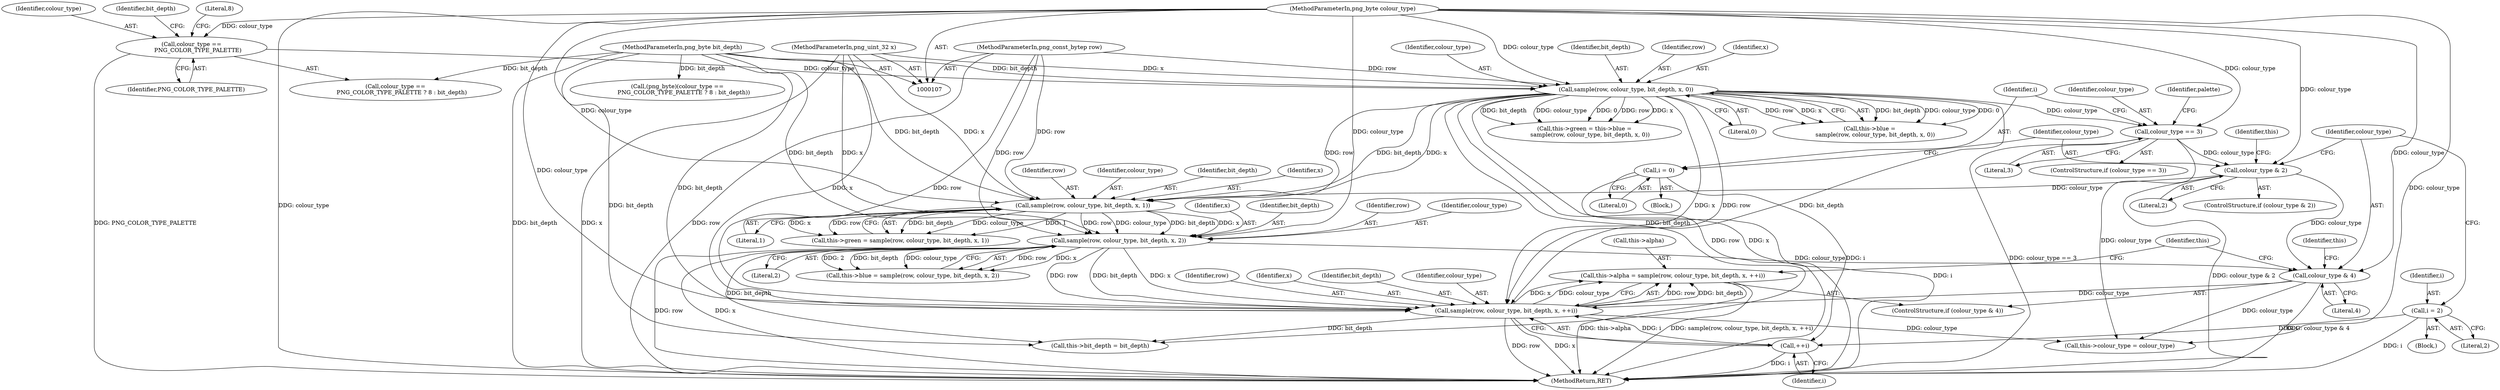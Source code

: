 digraph "1_Android_9d4853418ab2f754c2b63e091c29c5529b8b86ca_51@pointer" {
"1000268" [label="(Call,this->alpha = sample(row, colour_type, bit_depth, x, ++i))"];
"1000272" [label="(Call,sample(row, colour_type, bit_depth, x, ++i))"];
"1000150" [label="(Call,sample(row, colour_type, bit_depth, x, 0))"];
"1000109" [label="(MethodParameterIn,png_const_bytep row)"];
"1000121" [label="(Call,colour_type ==\n       PNG_COLOR_TYPE_PALETTE)"];
"1000110" [label="(MethodParameterIn,png_byte colour_type)"];
"1000111" [label="(MethodParameterIn,png_byte bit_depth)"];
"1000112" [label="(MethodParameterIn,png_uint_32 x)"];
"1000255" [label="(Call,sample(row, colour_type, bit_depth, x, 2))"];
"1000245" [label="(Call,sample(row, colour_type, bit_depth, x, 1))"];
"1000237" [label="(Call,colour_type & 2)"];
"1000179" [label="(Call,colour_type == 3)"];
"1000265" [label="(Call,colour_type & 4)"];
"1000277" [label="(Call,++i)"];
"1000261" [label="(Call,i = 2)"];
"1000233" [label="(Call,i = 0)"];
"1000110" [label="(MethodParameterIn,png_byte colour_type)"];
"1000246" [label="(Identifier,row)"];
"1000250" [label="(Literal,1)"];
"1000277" [label="(Call,++i)"];
"1000251" [label="(Call,this->blue = sample(row, colour_type, bit_depth, x, 2))"];
"1000238" [label="(Identifier,colour_type)"];
"1000267" [label="(Literal,4)"];
"1000241" [label="(Call,this->green = sample(row, colour_type, bit_depth, x, 1))"];
"1000142" [label="(Call,this->green = this->blue =\n      sample(row, colour_type, bit_depth, x, 0))"];
"1000178" [label="(ControlStructure,if (colour_type == 3))"];
"1000282" [label="(Call,this->colour_type = colour_type)"];
"1000263" [label="(Literal,2)"];
"1000273" [label="(Identifier,row)"];
"1000112" [label="(MethodParameterIn,png_uint_32 x)"];
"1000276" [label="(Identifier,x)"];
"1000269" [label="(Call,this->alpha)"];
"1000153" [label="(Identifier,bit_depth)"];
"1000151" [label="(Identifier,row)"];
"1000270" [label="(Identifier,this)"];
"1000247" [label="(Identifier,colour_type)"];
"1000255" [label="(Call,sample(row, colour_type, bit_depth, x, 2))"];
"1000275" [label="(Identifier,bit_depth)"];
"1000124" [label="(Literal,8)"];
"1000278" [label="(Identifier,i)"];
"1000239" [label="(Literal,2)"];
"1000265" [label="(Call,colour_type & 4)"];
"1000261" [label="(Call,i = 2)"];
"1000123" [label="(Identifier,PNG_COLOR_TYPE_PALETTE)"];
"1000233" [label="(Call,i = 0)"];
"1000122" [label="(Identifier,colour_type)"];
"1000235" [label="(Literal,0)"];
"1000256" [label="(Identifier,row)"];
"1000266" [label="(Identifier,colour_type)"];
"1000109" [label="(MethodParameterIn,png_const_bytep row)"];
"1000118" [label="(Call,(png_byte)(colour_type ==\n       PNG_COLOR_TYPE_PALETTE ? 8 : bit_depth))"];
"1000280" [label="(Identifier,this)"];
"1000154" [label="(Identifier,x)"];
"1000257" [label="(Identifier,colour_type)"];
"1000302" [label="(MethodReturn,RET)"];
"1000236" [label="(ControlStructure,if (colour_type & 2))"];
"1000231" [label="(Block,)"];
"1000155" [label="(Literal,0)"];
"1000111" [label="(MethodParameterIn,png_byte bit_depth)"];
"1000152" [label="(Identifier,colour_type)"];
"1000120" [label="(Call,colour_type ==\n       PNG_COLOR_TYPE_PALETTE ? 8 : bit_depth)"];
"1000260" [label="(Literal,2)"];
"1000287" [label="(Call,this->bit_depth = bit_depth)"];
"1000248" [label="(Identifier,bit_depth)"];
"1000237" [label="(Call,colour_type & 2)"];
"1000272" [label="(Call,sample(row, colour_type, bit_depth, x, ++i))"];
"1000249" [label="(Identifier,x)"];
"1000240" [label="(Block,)"];
"1000234" [label="(Identifier,i)"];
"1000268" [label="(Call,this->alpha = sample(row, colour_type, bit_depth, x, ++i))"];
"1000264" [label="(ControlStructure,if (colour_type & 4))"];
"1000245" [label="(Call,sample(row, colour_type, bit_depth, x, 1))"];
"1000121" [label="(Call,colour_type ==\n       PNG_COLOR_TYPE_PALETTE)"];
"1000262" [label="(Identifier,i)"];
"1000180" [label="(Identifier,colour_type)"];
"1000150" [label="(Call,sample(row, colour_type, bit_depth, x, 0))"];
"1000146" [label="(Call,this->blue =\n      sample(row, colour_type, bit_depth, x, 0))"];
"1000243" [label="(Identifier,this)"];
"1000125" [label="(Identifier,bit_depth)"];
"1000185" [label="(Identifier,palette)"];
"1000181" [label="(Literal,3)"];
"1000259" [label="(Identifier,x)"];
"1000274" [label="(Identifier,colour_type)"];
"1000258" [label="(Identifier,bit_depth)"];
"1000179" [label="(Call,colour_type == 3)"];
"1000268" -> "1000264"  [label="AST: "];
"1000268" -> "1000272"  [label="CFG: "];
"1000269" -> "1000268"  [label="AST: "];
"1000272" -> "1000268"  [label="AST: "];
"1000280" -> "1000268"  [label="CFG: "];
"1000268" -> "1000302"  [label="DDG: this->alpha"];
"1000268" -> "1000302"  [label="DDG: sample(row, colour_type, bit_depth, x, ++i)"];
"1000272" -> "1000268"  [label="DDG: row"];
"1000272" -> "1000268"  [label="DDG: bit_depth"];
"1000272" -> "1000268"  [label="DDG: x"];
"1000272" -> "1000268"  [label="DDG: colour_type"];
"1000272" -> "1000277"  [label="CFG: "];
"1000273" -> "1000272"  [label="AST: "];
"1000274" -> "1000272"  [label="AST: "];
"1000275" -> "1000272"  [label="AST: "];
"1000276" -> "1000272"  [label="AST: "];
"1000277" -> "1000272"  [label="AST: "];
"1000272" -> "1000302"  [label="DDG: row"];
"1000272" -> "1000302"  [label="DDG: x"];
"1000150" -> "1000272"  [label="DDG: row"];
"1000150" -> "1000272"  [label="DDG: bit_depth"];
"1000150" -> "1000272"  [label="DDG: x"];
"1000255" -> "1000272"  [label="DDG: row"];
"1000255" -> "1000272"  [label="DDG: bit_depth"];
"1000255" -> "1000272"  [label="DDG: x"];
"1000109" -> "1000272"  [label="DDG: row"];
"1000265" -> "1000272"  [label="DDG: colour_type"];
"1000110" -> "1000272"  [label="DDG: colour_type"];
"1000111" -> "1000272"  [label="DDG: bit_depth"];
"1000112" -> "1000272"  [label="DDG: x"];
"1000277" -> "1000272"  [label="DDG: i"];
"1000272" -> "1000282"  [label="DDG: colour_type"];
"1000272" -> "1000287"  [label="DDG: bit_depth"];
"1000150" -> "1000146"  [label="AST: "];
"1000150" -> "1000155"  [label="CFG: "];
"1000151" -> "1000150"  [label="AST: "];
"1000152" -> "1000150"  [label="AST: "];
"1000153" -> "1000150"  [label="AST: "];
"1000154" -> "1000150"  [label="AST: "];
"1000155" -> "1000150"  [label="AST: "];
"1000146" -> "1000150"  [label="CFG: "];
"1000150" -> "1000302"  [label="DDG: row"];
"1000150" -> "1000302"  [label="DDG: x"];
"1000150" -> "1000142"  [label="DDG: bit_depth"];
"1000150" -> "1000142"  [label="DDG: colour_type"];
"1000150" -> "1000142"  [label="DDG: 0"];
"1000150" -> "1000142"  [label="DDG: row"];
"1000150" -> "1000142"  [label="DDG: x"];
"1000150" -> "1000146"  [label="DDG: bit_depth"];
"1000150" -> "1000146"  [label="DDG: colour_type"];
"1000150" -> "1000146"  [label="DDG: 0"];
"1000150" -> "1000146"  [label="DDG: row"];
"1000150" -> "1000146"  [label="DDG: x"];
"1000109" -> "1000150"  [label="DDG: row"];
"1000121" -> "1000150"  [label="DDG: colour_type"];
"1000110" -> "1000150"  [label="DDG: colour_type"];
"1000111" -> "1000150"  [label="DDG: bit_depth"];
"1000112" -> "1000150"  [label="DDG: x"];
"1000150" -> "1000179"  [label="DDG: colour_type"];
"1000150" -> "1000245"  [label="DDG: row"];
"1000150" -> "1000245"  [label="DDG: bit_depth"];
"1000150" -> "1000245"  [label="DDG: x"];
"1000150" -> "1000287"  [label="DDG: bit_depth"];
"1000109" -> "1000107"  [label="AST: "];
"1000109" -> "1000302"  [label="DDG: row"];
"1000109" -> "1000245"  [label="DDG: row"];
"1000109" -> "1000255"  [label="DDG: row"];
"1000121" -> "1000120"  [label="AST: "];
"1000121" -> "1000123"  [label="CFG: "];
"1000122" -> "1000121"  [label="AST: "];
"1000123" -> "1000121"  [label="AST: "];
"1000124" -> "1000121"  [label="CFG: "];
"1000125" -> "1000121"  [label="CFG: "];
"1000121" -> "1000302"  [label="DDG: PNG_COLOR_TYPE_PALETTE"];
"1000110" -> "1000121"  [label="DDG: colour_type"];
"1000110" -> "1000107"  [label="AST: "];
"1000110" -> "1000302"  [label="DDG: colour_type"];
"1000110" -> "1000179"  [label="DDG: colour_type"];
"1000110" -> "1000237"  [label="DDG: colour_type"];
"1000110" -> "1000245"  [label="DDG: colour_type"];
"1000110" -> "1000255"  [label="DDG: colour_type"];
"1000110" -> "1000265"  [label="DDG: colour_type"];
"1000110" -> "1000282"  [label="DDG: colour_type"];
"1000111" -> "1000107"  [label="AST: "];
"1000111" -> "1000302"  [label="DDG: bit_depth"];
"1000111" -> "1000118"  [label="DDG: bit_depth"];
"1000111" -> "1000120"  [label="DDG: bit_depth"];
"1000111" -> "1000245"  [label="DDG: bit_depth"];
"1000111" -> "1000255"  [label="DDG: bit_depth"];
"1000111" -> "1000287"  [label="DDG: bit_depth"];
"1000112" -> "1000107"  [label="AST: "];
"1000112" -> "1000302"  [label="DDG: x"];
"1000112" -> "1000245"  [label="DDG: x"];
"1000112" -> "1000255"  [label="DDG: x"];
"1000255" -> "1000251"  [label="AST: "];
"1000255" -> "1000260"  [label="CFG: "];
"1000256" -> "1000255"  [label="AST: "];
"1000257" -> "1000255"  [label="AST: "];
"1000258" -> "1000255"  [label="AST: "];
"1000259" -> "1000255"  [label="AST: "];
"1000260" -> "1000255"  [label="AST: "];
"1000251" -> "1000255"  [label="CFG: "];
"1000255" -> "1000302"  [label="DDG: x"];
"1000255" -> "1000302"  [label="DDG: row"];
"1000255" -> "1000251"  [label="DDG: row"];
"1000255" -> "1000251"  [label="DDG: x"];
"1000255" -> "1000251"  [label="DDG: 2"];
"1000255" -> "1000251"  [label="DDG: bit_depth"];
"1000255" -> "1000251"  [label="DDG: colour_type"];
"1000245" -> "1000255"  [label="DDG: row"];
"1000245" -> "1000255"  [label="DDG: colour_type"];
"1000245" -> "1000255"  [label="DDG: bit_depth"];
"1000245" -> "1000255"  [label="DDG: x"];
"1000255" -> "1000265"  [label="DDG: colour_type"];
"1000255" -> "1000287"  [label="DDG: bit_depth"];
"1000245" -> "1000241"  [label="AST: "];
"1000245" -> "1000250"  [label="CFG: "];
"1000246" -> "1000245"  [label="AST: "];
"1000247" -> "1000245"  [label="AST: "];
"1000248" -> "1000245"  [label="AST: "];
"1000249" -> "1000245"  [label="AST: "];
"1000250" -> "1000245"  [label="AST: "];
"1000241" -> "1000245"  [label="CFG: "];
"1000245" -> "1000241"  [label="DDG: bit_depth"];
"1000245" -> "1000241"  [label="DDG: colour_type"];
"1000245" -> "1000241"  [label="DDG: 1"];
"1000245" -> "1000241"  [label="DDG: x"];
"1000245" -> "1000241"  [label="DDG: row"];
"1000237" -> "1000245"  [label="DDG: colour_type"];
"1000237" -> "1000236"  [label="AST: "];
"1000237" -> "1000239"  [label="CFG: "];
"1000238" -> "1000237"  [label="AST: "];
"1000239" -> "1000237"  [label="AST: "];
"1000243" -> "1000237"  [label="CFG: "];
"1000266" -> "1000237"  [label="CFG: "];
"1000237" -> "1000302"  [label="DDG: colour_type & 2"];
"1000179" -> "1000237"  [label="DDG: colour_type"];
"1000237" -> "1000265"  [label="DDG: colour_type"];
"1000179" -> "1000178"  [label="AST: "];
"1000179" -> "1000181"  [label="CFG: "];
"1000180" -> "1000179"  [label="AST: "];
"1000181" -> "1000179"  [label="AST: "];
"1000185" -> "1000179"  [label="CFG: "];
"1000234" -> "1000179"  [label="CFG: "];
"1000179" -> "1000302"  [label="DDG: colour_type == 3"];
"1000179" -> "1000282"  [label="DDG: colour_type"];
"1000265" -> "1000264"  [label="AST: "];
"1000265" -> "1000267"  [label="CFG: "];
"1000266" -> "1000265"  [label="AST: "];
"1000267" -> "1000265"  [label="AST: "];
"1000270" -> "1000265"  [label="CFG: "];
"1000280" -> "1000265"  [label="CFG: "];
"1000265" -> "1000302"  [label="DDG: colour_type & 4"];
"1000265" -> "1000282"  [label="DDG: colour_type"];
"1000277" -> "1000278"  [label="CFG: "];
"1000278" -> "1000277"  [label="AST: "];
"1000277" -> "1000302"  [label="DDG: i"];
"1000261" -> "1000277"  [label="DDG: i"];
"1000233" -> "1000277"  [label="DDG: i"];
"1000261" -> "1000240"  [label="AST: "];
"1000261" -> "1000263"  [label="CFG: "];
"1000262" -> "1000261"  [label="AST: "];
"1000263" -> "1000261"  [label="AST: "];
"1000266" -> "1000261"  [label="CFG: "];
"1000261" -> "1000302"  [label="DDG: i"];
"1000233" -> "1000231"  [label="AST: "];
"1000233" -> "1000235"  [label="CFG: "];
"1000234" -> "1000233"  [label="AST: "];
"1000235" -> "1000233"  [label="AST: "];
"1000238" -> "1000233"  [label="CFG: "];
"1000233" -> "1000302"  [label="DDG: i"];
}
